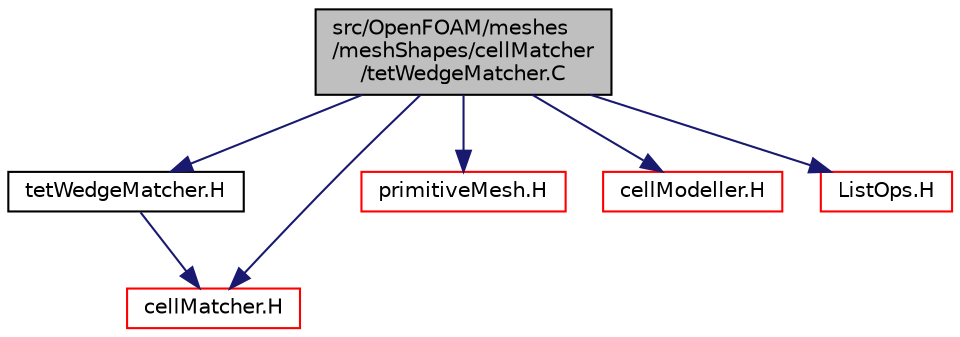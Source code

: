 digraph "src/OpenFOAM/meshes/meshShapes/cellMatcher/tetWedgeMatcher.C"
{
  bgcolor="transparent";
  edge [fontname="Helvetica",fontsize="10",labelfontname="Helvetica",labelfontsize="10"];
  node [fontname="Helvetica",fontsize="10",shape=record];
  Node1 [label="src/OpenFOAM/meshes\l/meshShapes/cellMatcher\l/tetWedgeMatcher.C",height=0.2,width=0.4,color="black", fillcolor="grey75", style="filled", fontcolor="black"];
  Node1 -> Node2 [color="midnightblue",fontsize="10",style="solid",fontname="Helvetica"];
  Node2 [label="tetWedgeMatcher.H",height=0.2,width=0.4,color="black",URL="$a08635.html"];
  Node2 -> Node3 [color="midnightblue",fontsize="10",style="solid",fontname="Helvetica"];
  Node3 [label="cellMatcher.H",height=0.2,width=0.4,color="red",URL="$a08622.html"];
  Node1 -> Node3 [color="midnightblue",fontsize="10",style="solid",fontname="Helvetica"];
  Node1 -> Node4 [color="midnightblue",fontsize="10",style="solid",fontname="Helvetica"];
  Node4 [label="primitiveMesh.H",height=0.2,width=0.4,color="red",URL="$a08848.html"];
  Node1 -> Node5 [color="midnightblue",fontsize="10",style="solid",fontname="Helvetica"];
  Node5 [label="cellModeller.H",height=0.2,width=0.4,color="red",URL="$a08643.html"];
  Node1 -> Node6 [color="midnightblue",fontsize="10",style="solid",fontname="Helvetica"];
  Node6 [label="ListOps.H",height=0.2,width=0.4,color="red",URL="$a07772.html",tooltip="Various functions to operate on Lists. "];
}
